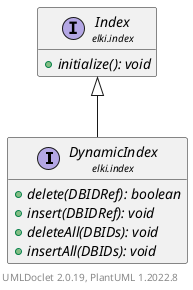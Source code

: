 @startuml
    remove .*\.(Instance|Par|Parameterizer|Factory)$
    set namespaceSeparator none
    hide empty fields
    hide empty methods

    interface "<size:14>DynamicIndex\n<size:10>elki.index" as elki.index.DynamicIndex [[DynamicIndex.html]] {
        {abstract} +delete(DBIDRef): boolean
        {abstract} +insert(DBIDRef): void
        {abstract} +deleteAll(DBIDs): void
        {abstract} +insertAll(DBIDs): void
    }

    interface "<size:14>Index\n<size:10>elki.index" as elki.index.Index [[Index.html]] {
        {abstract} +initialize(): void
    }

    elki.index.Index <|-- elki.index.DynamicIndex

    center footer UMLDoclet 2.0.19, PlantUML 1.2022.8
@enduml
